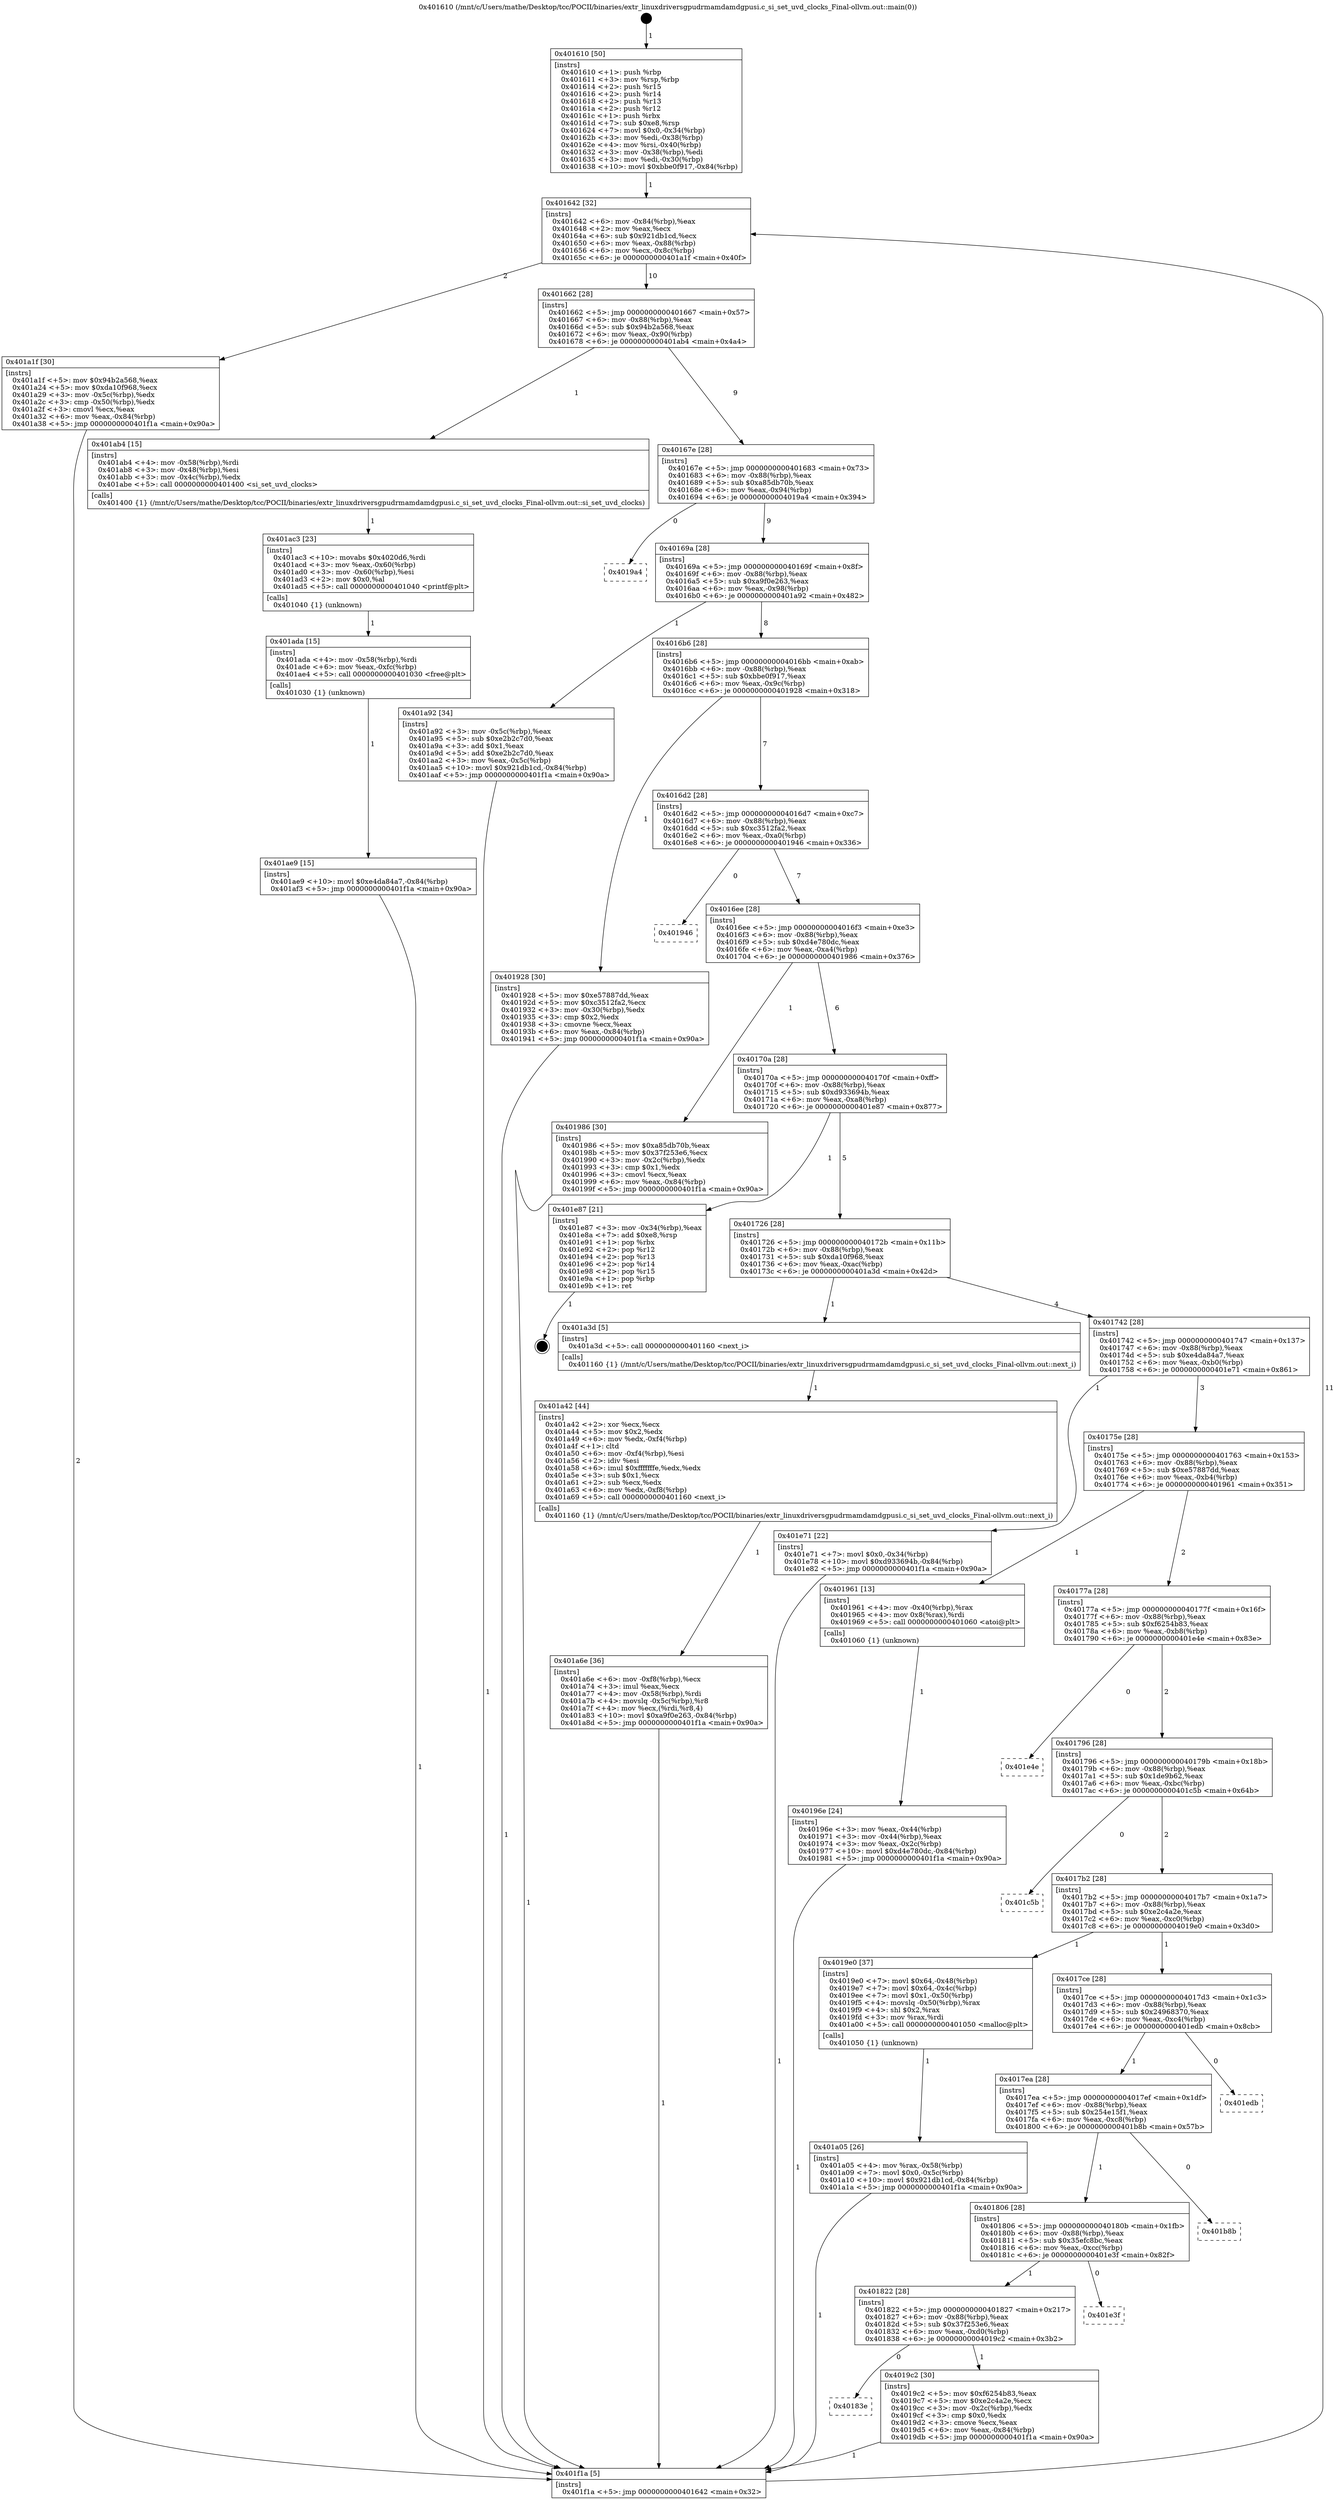 digraph "0x401610" {
  label = "0x401610 (/mnt/c/Users/mathe/Desktop/tcc/POCII/binaries/extr_linuxdriversgpudrmamdamdgpusi.c_si_set_uvd_clocks_Final-ollvm.out::main(0))"
  labelloc = "t"
  node[shape=record]

  Entry [label="",width=0.3,height=0.3,shape=circle,fillcolor=black,style=filled]
  "0x401642" [label="{
     0x401642 [32]\l
     | [instrs]\l
     &nbsp;&nbsp;0x401642 \<+6\>: mov -0x84(%rbp),%eax\l
     &nbsp;&nbsp;0x401648 \<+2\>: mov %eax,%ecx\l
     &nbsp;&nbsp;0x40164a \<+6\>: sub $0x921db1cd,%ecx\l
     &nbsp;&nbsp;0x401650 \<+6\>: mov %eax,-0x88(%rbp)\l
     &nbsp;&nbsp;0x401656 \<+6\>: mov %ecx,-0x8c(%rbp)\l
     &nbsp;&nbsp;0x40165c \<+6\>: je 0000000000401a1f \<main+0x40f\>\l
  }"]
  "0x401a1f" [label="{
     0x401a1f [30]\l
     | [instrs]\l
     &nbsp;&nbsp;0x401a1f \<+5\>: mov $0x94b2a568,%eax\l
     &nbsp;&nbsp;0x401a24 \<+5\>: mov $0xda10f968,%ecx\l
     &nbsp;&nbsp;0x401a29 \<+3\>: mov -0x5c(%rbp),%edx\l
     &nbsp;&nbsp;0x401a2c \<+3\>: cmp -0x50(%rbp),%edx\l
     &nbsp;&nbsp;0x401a2f \<+3\>: cmovl %ecx,%eax\l
     &nbsp;&nbsp;0x401a32 \<+6\>: mov %eax,-0x84(%rbp)\l
     &nbsp;&nbsp;0x401a38 \<+5\>: jmp 0000000000401f1a \<main+0x90a\>\l
  }"]
  "0x401662" [label="{
     0x401662 [28]\l
     | [instrs]\l
     &nbsp;&nbsp;0x401662 \<+5\>: jmp 0000000000401667 \<main+0x57\>\l
     &nbsp;&nbsp;0x401667 \<+6\>: mov -0x88(%rbp),%eax\l
     &nbsp;&nbsp;0x40166d \<+5\>: sub $0x94b2a568,%eax\l
     &nbsp;&nbsp;0x401672 \<+6\>: mov %eax,-0x90(%rbp)\l
     &nbsp;&nbsp;0x401678 \<+6\>: je 0000000000401ab4 \<main+0x4a4\>\l
  }"]
  Exit [label="",width=0.3,height=0.3,shape=circle,fillcolor=black,style=filled,peripheries=2]
  "0x401ab4" [label="{
     0x401ab4 [15]\l
     | [instrs]\l
     &nbsp;&nbsp;0x401ab4 \<+4\>: mov -0x58(%rbp),%rdi\l
     &nbsp;&nbsp;0x401ab8 \<+3\>: mov -0x48(%rbp),%esi\l
     &nbsp;&nbsp;0x401abb \<+3\>: mov -0x4c(%rbp),%edx\l
     &nbsp;&nbsp;0x401abe \<+5\>: call 0000000000401400 \<si_set_uvd_clocks\>\l
     | [calls]\l
     &nbsp;&nbsp;0x401400 \{1\} (/mnt/c/Users/mathe/Desktop/tcc/POCII/binaries/extr_linuxdriversgpudrmamdamdgpusi.c_si_set_uvd_clocks_Final-ollvm.out::si_set_uvd_clocks)\l
  }"]
  "0x40167e" [label="{
     0x40167e [28]\l
     | [instrs]\l
     &nbsp;&nbsp;0x40167e \<+5\>: jmp 0000000000401683 \<main+0x73\>\l
     &nbsp;&nbsp;0x401683 \<+6\>: mov -0x88(%rbp),%eax\l
     &nbsp;&nbsp;0x401689 \<+5\>: sub $0xa85db70b,%eax\l
     &nbsp;&nbsp;0x40168e \<+6\>: mov %eax,-0x94(%rbp)\l
     &nbsp;&nbsp;0x401694 \<+6\>: je 00000000004019a4 \<main+0x394\>\l
  }"]
  "0x401ae9" [label="{
     0x401ae9 [15]\l
     | [instrs]\l
     &nbsp;&nbsp;0x401ae9 \<+10\>: movl $0xe4da84a7,-0x84(%rbp)\l
     &nbsp;&nbsp;0x401af3 \<+5\>: jmp 0000000000401f1a \<main+0x90a\>\l
  }"]
  "0x4019a4" [label="{
     0x4019a4\l
  }", style=dashed]
  "0x40169a" [label="{
     0x40169a [28]\l
     | [instrs]\l
     &nbsp;&nbsp;0x40169a \<+5\>: jmp 000000000040169f \<main+0x8f\>\l
     &nbsp;&nbsp;0x40169f \<+6\>: mov -0x88(%rbp),%eax\l
     &nbsp;&nbsp;0x4016a5 \<+5\>: sub $0xa9f0e263,%eax\l
     &nbsp;&nbsp;0x4016aa \<+6\>: mov %eax,-0x98(%rbp)\l
     &nbsp;&nbsp;0x4016b0 \<+6\>: je 0000000000401a92 \<main+0x482\>\l
  }"]
  "0x401ada" [label="{
     0x401ada [15]\l
     | [instrs]\l
     &nbsp;&nbsp;0x401ada \<+4\>: mov -0x58(%rbp),%rdi\l
     &nbsp;&nbsp;0x401ade \<+6\>: mov %eax,-0xfc(%rbp)\l
     &nbsp;&nbsp;0x401ae4 \<+5\>: call 0000000000401030 \<free@plt\>\l
     | [calls]\l
     &nbsp;&nbsp;0x401030 \{1\} (unknown)\l
  }"]
  "0x401a92" [label="{
     0x401a92 [34]\l
     | [instrs]\l
     &nbsp;&nbsp;0x401a92 \<+3\>: mov -0x5c(%rbp),%eax\l
     &nbsp;&nbsp;0x401a95 \<+5\>: sub $0xe2b2c7d0,%eax\l
     &nbsp;&nbsp;0x401a9a \<+3\>: add $0x1,%eax\l
     &nbsp;&nbsp;0x401a9d \<+5\>: add $0xe2b2c7d0,%eax\l
     &nbsp;&nbsp;0x401aa2 \<+3\>: mov %eax,-0x5c(%rbp)\l
     &nbsp;&nbsp;0x401aa5 \<+10\>: movl $0x921db1cd,-0x84(%rbp)\l
     &nbsp;&nbsp;0x401aaf \<+5\>: jmp 0000000000401f1a \<main+0x90a\>\l
  }"]
  "0x4016b6" [label="{
     0x4016b6 [28]\l
     | [instrs]\l
     &nbsp;&nbsp;0x4016b6 \<+5\>: jmp 00000000004016bb \<main+0xab\>\l
     &nbsp;&nbsp;0x4016bb \<+6\>: mov -0x88(%rbp),%eax\l
     &nbsp;&nbsp;0x4016c1 \<+5\>: sub $0xbbe0f917,%eax\l
     &nbsp;&nbsp;0x4016c6 \<+6\>: mov %eax,-0x9c(%rbp)\l
     &nbsp;&nbsp;0x4016cc \<+6\>: je 0000000000401928 \<main+0x318\>\l
  }"]
  "0x401ac3" [label="{
     0x401ac3 [23]\l
     | [instrs]\l
     &nbsp;&nbsp;0x401ac3 \<+10\>: movabs $0x4020d6,%rdi\l
     &nbsp;&nbsp;0x401acd \<+3\>: mov %eax,-0x60(%rbp)\l
     &nbsp;&nbsp;0x401ad0 \<+3\>: mov -0x60(%rbp),%esi\l
     &nbsp;&nbsp;0x401ad3 \<+2\>: mov $0x0,%al\l
     &nbsp;&nbsp;0x401ad5 \<+5\>: call 0000000000401040 \<printf@plt\>\l
     | [calls]\l
     &nbsp;&nbsp;0x401040 \{1\} (unknown)\l
  }"]
  "0x401928" [label="{
     0x401928 [30]\l
     | [instrs]\l
     &nbsp;&nbsp;0x401928 \<+5\>: mov $0xe57887dd,%eax\l
     &nbsp;&nbsp;0x40192d \<+5\>: mov $0xc3512fa2,%ecx\l
     &nbsp;&nbsp;0x401932 \<+3\>: mov -0x30(%rbp),%edx\l
     &nbsp;&nbsp;0x401935 \<+3\>: cmp $0x2,%edx\l
     &nbsp;&nbsp;0x401938 \<+3\>: cmovne %ecx,%eax\l
     &nbsp;&nbsp;0x40193b \<+6\>: mov %eax,-0x84(%rbp)\l
     &nbsp;&nbsp;0x401941 \<+5\>: jmp 0000000000401f1a \<main+0x90a\>\l
  }"]
  "0x4016d2" [label="{
     0x4016d2 [28]\l
     | [instrs]\l
     &nbsp;&nbsp;0x4016d2 \<+5\>: jmp 00000000004016d7 \<main+0xc7\>\l
     &nbsp;&nbsp;0x4016d7 \<+6\>: mov -0x88(%rbp),%eax\l
     &nbsp;&nbsp;0x4016dd \<+5\>: sub $0xc3512fa2,%eax\l
     &nbsp;&nbsp;0x4016e2 \<+6\>: mov %eax,-0xa0(%rbp)\l
     &nbsp;&nbsp;0x4016e8 \<+6\>: je 0000000000401946 \<main+0x336\>\l
  }"]
  "0x401f1a" [label="{
     0x401f1a [5]\l
     | [instrs]\l
     &nbsp;&nbsp;0x401f1a \<+5\>: jmp 0000000000401642 \<main+0x32\>\l
  }"]
  "0x401610" [label="{
     0x401610 [50]\l
     | [instrs]\l
     &nbsp;&nbsp;0x401610 \<+1\>: push %rbp\l
     &nbsp;&nbsp;0x401611 \<+3\>: mov %rsp,%rbp\l
     &nbsp;&nbsp;0x401614 \<+2\>: push %r15\l
     &nbsp;&nbsp;0x401616 \<+2\>: push %r14\l
     &nbsp;&nbsp;0x401618 \<+2\>: push %r13\l
     &nbsp;&nbsp;0x40161a \<+2\>: push %r12\l
     &nbsp;&nbsp;0x40161c \<+1\>: push %rbx\l
     &nbsp;&nbsp;0x40161d \<+7\>: sub $0xe8,%rsp\l
     &nbsp;&nbsp;0x401624 \<+7\>: movl $0x0,-0x34(%rbp)\l
     &nbsp;&nbsp;0x40162b \<+3\>: mov %edi,-0x38(%rbp)\l
     &nbsp;&nbsp;0x40162e \<+4\>: mov %rsi,-0x40(%rbp)\l
     &nbsp;&nbsp;0x401632 \<+3\>: mov -0x38(%rbp),%edi\l
     &nbsp;&nbsp;0x401635 \<+3\>: mov %edi,-0x30(%rbp)\l
     &nbsp;&nbsp;0x401638 \<+10\>: movl $0xbbe0f917,-0x84(%rbp)\l
  }"]
  "0x401a6e" [label="{
     0x401a6e [36]\l
     | [instrs]\l
     &nbsp;&nbsp;0x401a6e \<+6\>: mov -0xf8(%rbp),%ecx\l
     &nbsp;&nbsp;0x401a74 \<+3\>: imul %eax,%ecx\l
     &nbsp;&nbsp;0x401a77 \<+4\>: mov -0x58(%rbp),%rdi\l
     &nbsp;&nbsp;0x401a7b \<+4\>: movslq -0x5c(%rbp),%r8\l
     &nbsp;&nbsp;0x401a7f \<+4\>: mov %ecx,(%rdi,%r8,4)\l
     &nbsp;&nbsp;0x401a83 \<+10\>: movl $0xa9f0e263,-0x84(%rbp)\l
     &nbsp;&nbsp;0x401a8d \<+5\>: jmp 0000000000401f1a \<main+0x90a\>\l
  }"]
  "0x401946" [label="{
     0x401946\l
  }", style=dashed]
  "0x4016ee" [label="{
     0x4016ee [28]\l
     | [instrs]\l
     &nbsp;&nbsp;0x4016ee \<+5\>: jmp 00000000004016f3 \<main+0xe3\>\l
     &nbsp;&nbsp;0x4016f3 \<+6\>: mov -0x88(%rbp),%eax\l
     &nbsp;&nbsp;0x4016f9 \<+5\>: sub $0xd4e780dc,%eax\l
     &nbsp;&nbsp;0x4016fe \<+6\>: mov %eax,-0xa4(%rbp)\l
     &nbsp;&nbsp;0x401704 \<+6\>: je 0000000000401986 \<main+0x376\>\l
  }"]
  "0x401a42" [label="{
     0x401a42 [44]\l
     | [instrs]\l
     &nbsp;&nbsp;0x401a42 \<+2\>: xor %ecx,%ecx\l
     &nbsp;&nbsp;0x401a44 \<+5\>: mov $0x2,%edx\l
     &nbsp;&nbsp;0x401a49 \<+6\>: mov %edx,-0xf4(%rbp)\l
     &nbsp;&nbsp;0x401a4f \<+1\>: cltd\l
     &nbsp;&nbsp;0x401a50 \<+6\>: mov -0xf4(%rbp),%esi\l
     &nbsp;&nbsp;0x401a56 \<+2\>: idiv %esi\l
     &nbsp;&nbsp;0x401a58 \<+6\>: imul $0xfffffffe,%edx,%edx\l
     &nbsp;&nbsp;0x401a5e \<+3\>: sub $0x1,%ecx\l
     &nbsp;&nbsp;0x401a61 \<+2\>: sub %ecx,%edx\l
     &nbsp;&nbsp;0x401a63 \<+6\>: mov %edx,-0xf8(%rbp)\l
     &nbsp;&nbsp;0x401a69 \<+5\>: call 0000000000401160 \<next_i\>\l
     | [calls]\l
     &nbsp;&nbsp;0x401160 \{1\} (/mnt/c/Users/mathe/Desktop/tcc/POCII/binaries/extr_linuxdriversgpudrmamdamdgpusi.c_si_set_uvd_clocks_Final-ollvm.out::next_i)\l
  }"]
  "0x401986" [label="{
     0x401986 [30]\l
     | [instrs]\l
     &nbsp;&nbsp;0x401986 \<+5\>: mov $0xa85db70b,%eax\l
     &nbsp;&nbsp;0x40198b \<+5\>: mov $0x37f253e6,%ecx\l
     &nbsp;&nbsp;0x401990 \<+3\>: mov -0x2c(%rbp),%edx\l
     &nbsp;&nbsp;0x401993 \<+3\>: cmp $0x1,%edx\l
     &nbsp;&nbsp;0x401996 \<+3\>: cmovl %ecx,%eax\l
     &nbsp;&nbsp;0x401999 \<+6\>: mov %eax,-0x84(%rbp)\l
     &nbsp;&nbsp;0x40199f \<+5\>: jmp 0000000000401f1a \<main+0x90a\>\l
  }"]
  "0x40170a" [label="{
     0x40170a [28]\l
     | [instrs]\l
     &nbsp;&nbsp;0x40170a \<+5\>: jmp 000000000040170f \<main+0xff\>\l
     &nbsp;&nbsp;0x40170f \<+6\>: mov -0x88(%rbp),%eax\l
     &nbsp;&nbsp;0x401715 \<+5\>: sub $0xd933694b,%eax\l
     &nbsp;&nbsp;0x40171a \<+6\>: mov %eax,-0xa8(%rbp)\l
     &nbsp;&nbsp;0x401720 \<+6\>: je 0000000000401e87 \<main+0x877\>\l
  }"]
  "0x401a05" [label="{
     0x401a05 [26]\l
     | [instrs]\l
     &nbsp;&nbsp;0x401a05 \<+4\>: mov %rax,-0x58(%rbp)\l
     &nbsp;&nbsp;0x401a09 \<+7\>: movl $0x0,-0x5c(%rbp)\l
     &nbsp;&nbsp;0x401a10 \<+10\>: movl $0x921db1cd,-0x84(%rbp)\l
     &nbsp;&nbsp;0x401a1a \<+5\>: jmp 0000000000401f1a \<main+0x90a\>\l
  }"]
  "0x401e87" [label="{
     0x401e87 [21]\l
     | [instrs]\l
     &nbsp;&nbsp;0x401e87 \<+3\>: mov -0x34(%rbp),%eax\l
     &nbsp;&nbsp;0x401e8a \<+7\>: add $0xe8,%rsp\l
     &nbsp;&nbsp;0x401e91 \<+1\>: pop %rbx\l
     &nbsp;&nbsp;0x401e92 \<+2\>: pop %r12\l
     &nbsp;&nbsp;0x401e94 \<+2\>: pop %r13\l
     &nbsp;&nbsp;0x401e96 \<+2\>: pop %r14\l
     &nbsp;&nbsp;0x401e98 \<+2\>: pop %r15\l
     &nbsp;&nbsp;0x401e9a \<+1\>: pop %rbp\l
     &nbsp;&nbsp;0x401e9b \<+1\>: ret\l
  }"]
  "0x401726" [label="{
     0x401726 [28]\l
     | [instrs]\l
     &nbsp;&nbsp;0x401726 \<+5\>: jmp 000000000040172b \<main+0x11b\>\l
     &nbsp;&nbsp;0x40172b \<+6\>: mov -0x88(%rbp),%eax\l
     &nbsp;&nbsp;0x401731 \<+5\>: sub $0xda10f968,%eax\l
     &nbsp;&nbsp;0x401736 \<+6\>: mov %eax,-0xac(%rbp)\l
     &nbsp;&nbsp;0x40173c \<+6\>: je 0000000000401a3d \<main+0x42d\>\l
  }"]
  "0x40183e" [label="{
     0x40183e\l
  }", style=dashed]
  "0x401a3d" [label="{
     0x401a3d [5]\l
     | [instrs]\l
     &nbsp;&nbsp;0x401a3d \<+5\>: call 0000000000401160 \<next_i\>\l
     | [calls]\l
     &nbsp;&nbsp;0x401160 \{1\} (/mnt/c/Users/mathe/Desktop/tcc/POCII/binaries/extr_linuxdriversgpudrmamdamdgpusi.c_si_set_uvd_clocks_Final-ollvm.out::next_i)\l
  }"]
  "0x401742" [label="{
     0x401742 [28]\l
     | [instrs]\l
     &nbsp;&nbsp;0x401742 \<+5\>: jmp 0000000000401747 \<main+0x137\>\l
     &nbsp;&nbsp;0x401747 \<+6\>: mov -0x88(%rbp),%eax\l
     &nbsp;&nbsp;0x40174d \<+5\>: sub $0xe4da84a7,%eax\l
     &nbsp;&nbsp;0x401752 \<+6\>: mov %eax,-0xb0(%rbp)\l
     &nbsp;&nbsp;0x401758 \<+6\>: je 0000000000401e71 \<main+0x861\>\l
  }"]
  "0x4019c2" [label="{
     0x4019c2 [30]\l
     | [instrs]\l
     &nbsp;&nbsp;0x4019c2 \<+5\>: mov $0xf6254b83,%eax\l
     &nbsp;&nbsp;0x4019c7 \<+5\>: mov $0xe2c4a2e,%ecx\l
     &nbsp;&nbsp;0x4019cc \<+3\>: mov -0x2c(%rbp),%edx\l
     &nbsp;&nbsp;0x4019cf \<+3\>: cmp $0x0,%edx\l
     &nbsp;&nbsp;0x4019d2 \<+3\>: cmove %ecx,%eax\l
     &nbsp;&nbsp;0x4019d5 \<+6\>: mov %eax,-0x84(%rbp)\l
     &nbsp;&nbsp;0x4019db \<+5\>: jmp 0000000000401f1a \<main+0x90a\>\l
  }"]
  "0x401e71" [label="{
     0x401e71 [22]\l
     | [instrs]\l
     &nbsp;&nbsp;0x401e71 \<+7\>: movl $0x0,-0x34(%rbp)\l
     &nbsp;&nbsp;0x401e78 \<+10\>: movl $0xd933694b,-0x84(%rbp)\l
     &nbsp;&nbsp;0x401e82 \<+5\>: jmp 0000000000401f1a \<main+0x90a\>\l
  }"]
  "0x40175e" [label="{
     0x40175e [28]\l
     | [instrs]\l
     &nbsp;&nbsp;0x40175e \<+5\>: jmp 0000000000401763 \<main+0x153\>\l
     &nbsp;&nbsp;0x401763 \<+6\>: mov -0x88(%rbp),%eax\l
     &nbsp;&nbsp;0x401769 \<+5\>: sub $0xe57887dd,%eax\l
     &nbsp;&nbsp;0x40176e \<+6\>: mov %eax,-0xb4(%rbp)\l
     &nbsp;&nbsp;0x401774 \<+6\>: je 0000000000401961 \<main+0x351\>\l
  }"]
  "0x401822" [label="{
     0x401822 [28]\l
     | [instrs]\l
     &nbsp;&nbsp;0x401822 \<+5\>: jmp 0000000000401827 \<main+0x217\>\l
     &nbsp;&nbsp;0x401827 \<+6\>: mov -0x88(%rbp),%eax\l
     &nbsp;&nbsp;0x40182d \<+5\>: sub $0x37f253e6,%eax\l
     &nbsp;&nbsp;0x401832 \<+6\>: mov %eax,-0xd0(%rbp)\l
     &nbsp;&nbsp;0x401838 \<+6\>: je 00000000004019c2 \<main+0x3b2\>\l
  }"]
  "0x401961" [label="{
     0x401961 [13]\l
     | [instrs]\l
     &nbsp;&nbsp;0x401961 \<+4\>: mov -0x40(%rbp),%rax\l
     &nbsp;&nbsp;0x401965 \<+4\>: mov 0x8(%rax),%rdi\l
     &nbsp;&nbsp;0x401969 \<+5\>: call 0000000000401060 \<atoi@plt\>\l
     | [calls]\l
     &nbsp;&nbsp;0x401060 \{1\} (unknown)\l
  }"]
  "0x40177a" [label="{
     0x40177a [28]\l
     | [instrs]\l
     &nbsp;&nbsp;0x40177a \<+5\>: jmp 000000000040177f \<main+0x16f\>\l
     &nbsp;&nbsp;0x40177f \<+6\>: mov -0x88(%rbp),%eax\l
     &nbsp;&nbsp;0x401785 \<+5\>: sub $0xf6254b83,%eax\l
     &nbsp;&nbsp;0x40178a \<+6\>: mov %eax,-0xb8(%rbp)\l
     &nbsp;&nbsp;0x401790 \<+6\>: je 0000000000401e4e \<main+0x83e\>\l
  }"]
  "0x40196e" [label="{
     0x40196e [24]\l
     | [instrs]\l
     &nbsp;&nbsp;0x40196e \<+3\>: mov %eax,-0x44(%rbp)\l
     &nbsp;&nbsp;0x401971 \<+3\>: mov -0x44(%rbp),%eax\l
     &nbsp;&nbsp;0x401974 \<+3\>: mov %eax,-0x2c(%rbp)\l
     &nbsp;&nbsp;0x401977 \<+10\>: movl $0xd4e780dc,-0x84(%rbp)\l
     &nbsp;&nbsp;0x401981 \<+5\>: jmp 0000000000401f1a \<main+0x90a\>\l
  }"]
  "0x401e3f" [label="{
     0x401e3f\l
  }", style=dashed]
  "0x401e4e" [label="{
     0x401e4e\l
  }", style=dashed]
  "0x401796" [label="{
     0x401796 [28]\l
     | [instrs]\l
     &nbsp;&nbsp;0x401796 \<+5\>: jmp 000000000040179b \<main+0x18b\>\l
     &nbsp;&nbsp;0x40179b \<+6\>: mov -0x88(%rbp),%eax\l
     &nbsp;&nbsp;0x4017a1 \<+5\>: sub $0x1de9b62,%eax\l
     &nbsp;&nbsp;0x4017a6 \<+6\>: mov %eax,-0xbc(%rbp)\l
     &nbsp;&nbsp;0x4017ac \<+6\>: je 0000000000401c5b \<main+0x64b\>\l
  }"]
  "0x401806" [label="{
     0x401806 [28]\l
     | [instrs]\l
     &nbsp;&nbsp;0x401806 \<+5\>: jmp 000000000040180b \<main+0x1fb\>\l
     &nbsp;&nbsp;0x40180b \<+6\>: mov -0x88(%rbp),%eax\l
     &nbsp;&nbsp;0x401811 \<+5\>: sub $0x35efc8bc,%eax\l
     &nbsp;&nbsp;0x401816 \<+6\>: mov %eax,-0xcc(%rbp)\l
     &nbsp;&nbsp;0x40181c \<+6\>: je 0000000000401e3f \<main+0x82f\>\l
  }"]
  "0x401c5b" [label="{
     0x401c5b\l
  }", style=dashed]
  "0x4017b2" [label="{
     0x4017b2 [28]\l
     | [instrs]\l
     &nbsp;&nbsp;0x4017b2 \<+5\>: jmp 00000000004017b7 \<main+0x1a7\>\l
     &nbsp;&nbsp;0x4017b7 \<+6\>: mov -0x88(%rbp),%eax\l
     &nbsp;&nbsp;0x4017bd \<+5\>: sub $0xe2c4a2e,%eax\l
     &nbsp;&nbsp;0x4017c2 \<+6\>: mov %eax,-0xc0(%rbp)\l
     &nbsp;&nbsp;0x4017c8 \<+6\>: je 00000000004019e0 \<main+0x3d0\>\l
  }"]
  "0x401b8b" [label="{
     0x401b8b\l
  }", style=dashed]
  "0x4019e0" [label="{
     0x4019e0 [37]\l
     | [instrs]\l
     &nbsp;&nbsp;0x4019e0 \<+7\>: movl $0x64,-0x48(%rbp)\l
     &nbsp;&nbsp;0x4019e7 \<+7\>: movl $0x64,-0x4c(%rbp)\l
     &nbsp;&nbsp;0x4019ee \<+7\>: movl $0x1,-0x50(%rbp)\l
     &nbsp;&nbsp;0x4019f5 \<+4\>: movslq -0x50(%rbp),%rax\l
     &nbsp;&nbsp;0x4019f9 \<+4\>: shl $0x2,%rax\l
     &nbsp;&nbsp;0x4019fd \<+3\>: mov %rax,%rdi\l
     &nbsp;&nbsp;0x401a00 \<+5\>: call 0000000000401050 \<malloc@plt\>\l
     | [calls]\l
     &nbsp;&nbsp;0x401050 \{1\} (unknown)\l
  }"]
  "0x4017ce" [label="{
     0x4017ce [28]\l
     | [instrs]\l
     &nbsp;&nbsp;0x4017ce \<+5\>: jmp 00000000004017d3 \<main+0x1c3\>\l
     &nbsp;&nbsp;0x4017d3 \<+6\>: mov -0x88(%rbp),%eax\l
     &nbsp;&nbsp;0x4017d9 \<+5\>: sub $0x24968370,%eax\l
     &nbsp;&nbsp;0x4017de \<+6\>: mov %eax,-0xc4(%rbp)\l
     &nbsp;&nbsp;0x4017e4 \<+6\>: je 0000000000401edb \<main+0x8cb\>\l
  }"]
  "0x4017ea" [label="{
     0x4017ea [28]\l
     | [instrs]\l
     &nbsp;&nbsp;0x4017ea \<+5\>: jmp 00000000004017ef \<main+0x1df\>\l
     &nbsp;&nbsp;0x4017ef \<+6\>: mov -0x88(%rbp),%eax\l
     &nbsp;&nbsp;0x4017f5 \<+5\>: sub $0x254e15f1,%eax\l
     &nbsp;&nbsp;0x4017fa \<+6\>: mov %eax,-0xc8(%rbp)\l
     &nbsp;&nbsp;0x401800 \<+6\>: je 0000000000401b8b \<main+0x57b\>\l
  }"]
  "0x401edb" [label="{
     0x401edb\l
  }", style=dashed]
  Entry -> "0x401610" [label=" 1"]
  "0x401642" -> "0x401a1f" [label=" 2"]
  "0x401642" -> "0x401662" [label=" 10"]
  "0x401e87" -> Exit [label=" 1"]
  "0x401662" -> "0x401ab4" [label=" 1"]
  "0x401662" -> "0x40167e" [label=" 9"]
  "0x401e71" -> "0x401f1a" [label=" 1"]
  "0x40167e" -> "0x4019a4" [label=" 0"]
  "0x40167e" -> "0x40169a" [label=" 9"]
  "0x401ae9" -> "0x401f1a" [label=" 1"]
  "0x40169a" -> "0x401a92" [label=" 1"]
  "0x40169a" -> "0x4016b6" [label=" 8"]
  "0x401ada" -> "0x401ae9" [label=" 1"]
  "0x4016b6" -> "0x401928" [label=" 1"]
  "0x4016b6" -> "0x4016d2" [label=" 7"]
  "0x401928" -> "0x401f1a" [label=" 1"]
  "0x401610" -> "0x401642" [label=" 1"]
  "0x401f1a" -> "0x401642" [label=" 11"]
  "0x401ac3" -> "0x401ada" [label=" 1"]
  "0x4016d2" -> "0x401946" [label=" 0"]
  "0x4016d2" -> "0x4016ee" [label=" 7"]
  "0x401ab4" -> "0x401ac3" [label=" 1"]
  "0x4016ee" -> "0x401986" [label=" 1"]
  "0x4016ee" -> "0x40170a" [label=" 6"]
  "0x401a92" -> "0x401f1a" [label=" 1"]
  "0x40170a" -> "0x401e87" [label=" 1"]
  "0x40170a" -> "0x401726" [label=" 5"]
  "0x401a6e" -> "0x401f1a" [label=" 1"]
  "0x401726" -> "0x401a3d" [label=" 1"]
  "0x401726" -> "0x401742" [label=" 4"]
  "0x401a42" -> "0x401a6e" [label=" 1"]
  "0x401742" -> "0x401e71" [label=" 1"]
  "0x401742" -> "0x40175e" [label=" 3"]
  "0x401a3d" -> "0x401a42" [label=" 1"]
  "0x40175e" -> "0x401961" [label=" 1"]
  "0x40175e" -> "0x40177a" [label=" 2"]
  "0x401961" -> "0x40196e" [label=" 1"]
  "0x40196e" -> "0x401f1a" [label=" 1"]
  "0x401986" -> "0x401f1a" [label=" 1"]
  "0x401a05" -> "0x401f1a" [label=" 1"]
  "0x40177a" -> "0x401e4e" [label=" 0"]
  "0x40177a" -> "0x401796" [label=" 2"]
  "0x4019e0" -> "0x401a05" [label=" 1"]
  "0x401796" -> "0x401c5b" [label=" 0"]
  "0x401796" -> "0x4017b2" [label=" 2"]
  "0x401822" -> "0x40183e" [label=" 0"]
  "0x4017b2" -> "0x4019e0" [label=" 1"]
  "0x4017b2" -> "0x4017ce" [label=" 1"]
  "0x401822" -> "0x4019c2" [label=" 1"]
  "0x4017ce" -> "0x401edb" [label=" 0"]
  "0x4017ce" -> "0x4017ea" [label=" 1"]
  "0x401a1f" -> "0x401f1a" [label=" 2"]
  "0x4017ea" -> "0x401b8b" [label=" 0"]
  "0x4017ea" -> "0x401806" [label=" 1"]
  "0x4019c2" -> "0x401f1a" [label=" 1"]
  "0x401806" -> "0x401e3f" [label=" 0"]
  "0x401806" -> "0x401822" [label=" 1"]
}

